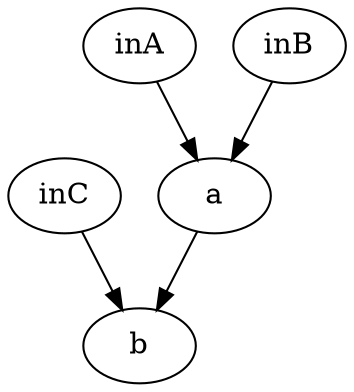 digraph{
    a [opcode=add];
    b [opcode=add];
    inA [type=external, opcode=reg];
    inB [type=external, opcode=reg];
    inC [type=external, opcode=reg];
    inA -> a [operand=any2input];
    inB -> a [operand=any2input];
    inC -> b [operand=any2input];
    a -> b [operand=any2input];
}